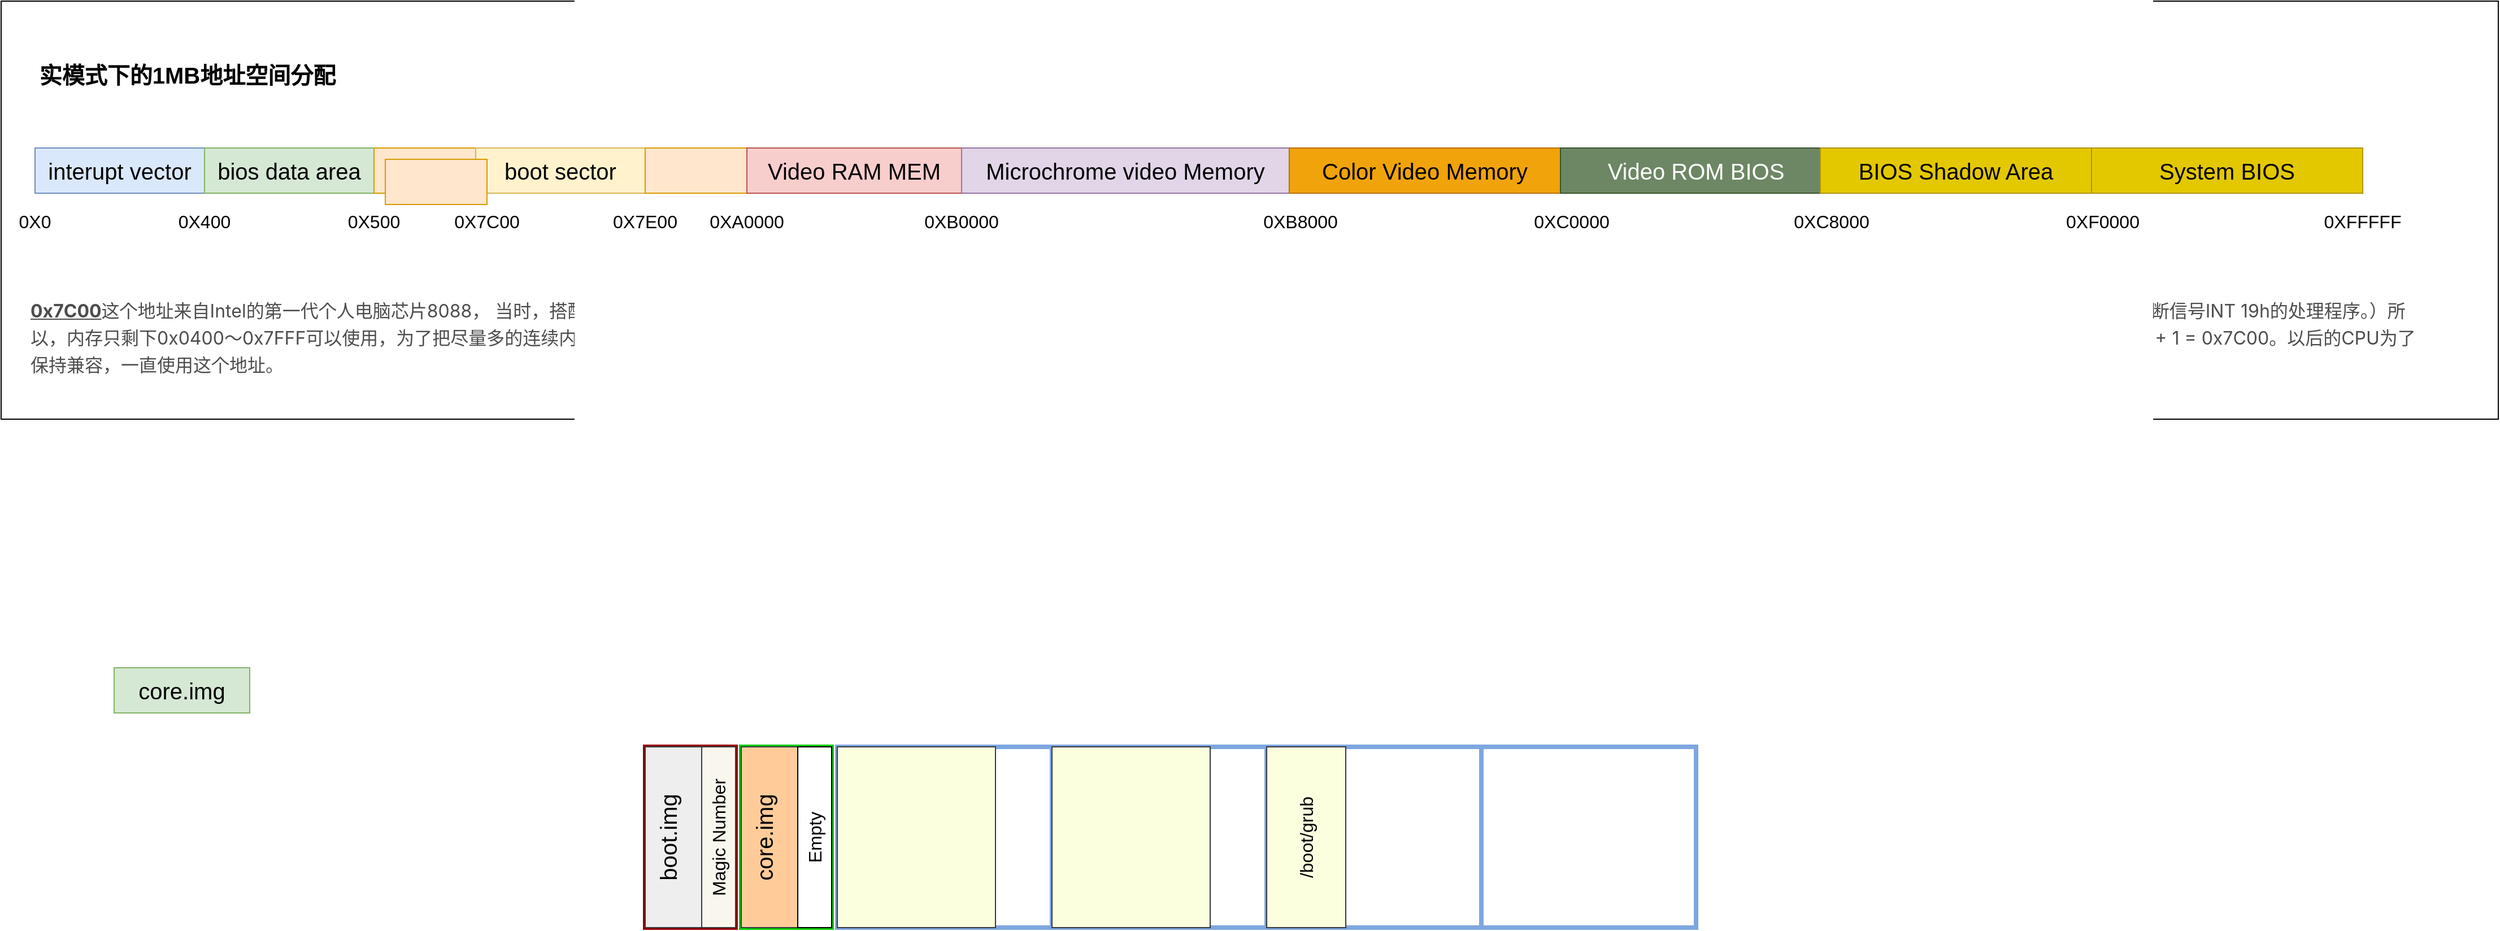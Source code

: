 <mxfile version="24.3.1" type="github">
  <diagram id="wFE0QG_FPsp0jaGvCLVb" name="Page-1">
    <mxGraphModel dx="3428" dy="922" grid="1" gridSize="10" guides="1" tooltips="1" connect="1" arrows="1" fold="1" page="1" pageScale="1" pageWidth="850" pageHeight="1100" math="0" shadow="0">
      <root>
        <mxCell id="0" />
        <mxCell id="1" parent="0" />
        <mxCell id="s_7mGbBZ-8Ej9yZiGYav-41" value="" style="whiteSpace=wrap;html=1;labelBorderColor=#CC0000;strokeColor=#990000;strokeWidth=4;" vertex="1" parent="1">
          <mxGeometry x="-300" y="740" width="80" height="160" as="geometry" />
        </mxCell>
        <mxCell id="s_7mGbBZ-8Ej9yZiGYav-25" value="" style="whiteSpace=wrap;html=1;" vertex="1" parent="1">
          <mxGeometry x="-870" y="80" width="2210" height="370" as="geometry" />
        </mxCell>
        <mxCell id="s_7mGbBZ-8Ej9yZiGYav-1" value="&lt;font style=&quot;font-size: 20px;&quot;&gt;interupt vector&lt;/font&gt;" style="rounded=0;whiteSpace=wrap;html=1;fillColor=#dae8fc;strokeColor=#6c8ebf;fontStyle=0;fontSize=20;" vertex="1" parent="1">
          <mxGeometry x="-840" y="210" width="150" height="40" as="geometry" />
        </mxCell>
        <mxCell id="s_7mGbBZ-8Ej9yZiGYav-2" value="bios data area" style="rounded=0;whiteSpace=wrap;html=1;fillColor=#d5e8d4;strokeColor=#82b366;fontStyle=0;fontSize=20;" vertex="1" parent="1">
          <mxGeometry x="-690" y="210" width="150" height="40" as="geometry" />
        </mxCell>
        <mxCell id="s_7mGbBZ-8Ej9yZiGYav-4" value="" style="rounded=0;whiteSpace=wrap;html=1;fillColor=#ffe6cc;strokeColor=#d79b00;fontStyle=0;fontSize=20;" vertex="1" parent="1">
          <mxGeometry x="-540" y="210" width="90" height="40" as="geometry" />
        </mxCell>
        <mxCell id="s_7mGbBZ-8Ej9yZiGYav-5" value="boot sector" style="rounded=0;whiteSpace=wrap;html=1;fillColor=#fff2cc;strokeColor=#d6b656;fontStyle=0;fontSize=20;" vertex="1" parent="1">
          <mxGeometry x="-450" y="210" width="150" height="40" as="geometry" />
        </mxCell>
        <mxCell id="s_7mGbBZ-8Ej9yZiGYav-6" value="" style="rounded=0;whiteSpace=wrap;html=1;fillColor=#ffe6cc;strokeColor=#d79b00;fontStyle=0;fontSize=20;" vertex="1" parent="1">
          <mxGeometry x="-300" y="210" width="90" height="40" as="geometry" />
        </mxCell>
        <mxCell id="s_7mGbBZ-8Ej9yZiGYav-7" value="Video RAM MEM" style="rounded=0;whiteSpace=wrap;html=1;fillColor=#f8cecc;strokeColor=#b85450;fontStyle=0;fontSize=20;" vertex="1" parent="1">
          <mxGeometry x="-210" y="210" width="190" height="40" as="geometry" />
        </mxCell>
        <mxCell id="s_7mGbBZ-8Ej9yZiGYav-8" value="Microchrome video Memory" style="rounded=0;whiteSpace=wrap;html=1;fillColor=#e1d5e7;strokeColor=#9673a6;fontStyle=0;fontSize=20;" vertex="1" parent="1">
          <mxGeometry x="-20" y="210" width="290" height="40" as="geometry" />
        </mxCell>
        <mxCell id="s_7mGbBZ-8Ej9yZiGYav-9" value="Color Video Memory" style="rounded=0;whiteSpace=wrap;html=1;fillColor=#f0a30a;strokeColor=#BD7000;fontStyle=0;fontSize=20;fontColor=#000000;" vertex="1" parent="1">
          <mxGeometry x="270" y="210" width="240" height="40" as="geometry" />
        </mxCell>
        <mxCell id="s_7mGbBZ-8Ej9yZiGYav-10" value="Video ROM BIOS" style="rounded=0;whiteSpace=wrap;html=1;fillColor=#6d8764;strokeColor=#3A5431;fontStyle=0;fontSize=20;fontColor=#ffffff;" vertex="1" parent="1">
          <mxGeometry x="510" y="210" width="240" height="40" as="geometry" />
        </mxCell>
        <mxCell id="s_7mGbBZ-8Ej9yZiGYav-11" value="BIOS Shadow Area" style="rounded=0;whiteSpace=wrap;html=1;fillColor=#e3c800;strokeColor=#B09500;fontStyle=0;fontSize=20;fontColor=#000000;" vertex="1" parent="1">
          <mxGeometry x="740" y="210" width="240" height="40" as="geometry" />
        </mxCell>
        <mxCell id="s_7mGbBZ-8Ej9yZiGYav-12" value="System BIOS" style="rounded=0;whiteSpace=wrap;html=1;fillColor=#e3c800;strokeColor=#B09500;fontStyle=0;fontSize=20;fontColor=#000000;" vertex="1" parent="1">
          <mxGeometry x="980" y="210" width="240" height="40" as="geometry" />
        </mxCell>
        <mxCell id="s_7mGbBZ-8Ej9yZiGYav-13" value="&lt;font style=&quot;font-size: 16px;&quot;&gt;0X0&lt;/font&gt;" style="text;strokeColor=none;align=center;fillColor=none;html=1;verticalAlign=middle;whiteSpace=wrap;rounded=0;" vertex="1" parent="1">
          <mxGeometry x="-870" y="260" width="60" height="30" as="geometry" />
        </mxCell>
        <mxCell id="s_7mGbBZ-8Ej9yZiGYav-14" value="&lt;font style=&quot;font-size: 16px;&quot;&gt;0X400&lt;/font&gt;" style="text;strokeColor=none;align=center;fillColor=none;html=1;verticalAlign=middle;whiteSpace=wrap;rounded=0;" vertex="1" parent="1">
          <mxGeometry x="-720" y="260" width="60" height="30" as="geometry" />
        </mxCell>
        <mxCell id="s_7mGbBZ-8Ej9yZiGYav-15" value="&lt;font style=&quot;font-size: 16px;&quot;&gt;0X500&lt;/font&gt;" style="text;strokeColor=none;align=center;fillColor=none;html=1;verticalAlign=middle;whiteSpace=wrap;rounded=0;" vertex="1" parent="1">
          <mxGeometry x="-570" y="260" width="60" height="30" as="geometry" />
        </mxCell>
        <mxCell id="s_7mGbBZ-8Ej9yZiGYav-16" value="&lt;font style=&quot;font-size: 16px;&quot;&gt;0X7C00&lt;/font&gt;" style="text;strokeColor=none;align=center;fillColor=none;html=1;verticalAlign=middle;whiteSpace=wrap;rounded=0;" vertex="1" parent="1">
          <mxGeometry x="-470" y="260" width="60" height="30" as="geometry" />
        </mxCell>
        <mxCell id="s_7mGbBZ-8Ej9yZiGYav-17" value="&lt;font style=&quot;font-size: 16px;&quot;&gt;0X7E00&lt;/font&gt;" style="text;strokeColor=none;align=center;fillColor=none;html=1;verticalAlign=middle;whiteSpace=wrap;rounded=0;" vertex="1" parent="1">
          <mxGeometry x="-330" y="260" width="60" height="30" as="geometry" />
        </mxCell>
        <mxCell id="s_7mGbBZ-8Ej9yZiGYav-18" value="&lt;font style=&quot;font-size: 16px;&quot;&gt;0XA0000&lt;/font&gt;" style="text;strokeColor=none;align=center;fillColor=none;html=1;verticalAlign=middle;whiteSpace=wrap;rounded=0;" vertex="1" parent="1">
          <mxGeometry x="-240" y="260" width="60" height="30" as="geometry" />
        </mxCell>
        <mxCell id="s_7mGbBZ-8Ej9yZiGYav-19" value="&lt;font style=&quot;font-size: 16px;&quot;&gt;0XB0000&lt;/font&gt;" style="text;strokeColor=none;align=center;fillColor=none;html=1;verticalAlign=middle;whiteSpace=wrap;rounded=0;" vertex="1" parent="1">
          <mxGeometry x="-50" y="260" width="60" height="30" as="geometry" />
        </mxCell>
        <mxCell id="s_7mGbBZ-8Ej9yZiGYav-20" value="&lt;font style=&quot;font-size: 16px;&quot;&gt;0XB8000&lt;/font&gt;" style="text;strokeColor=none;align=center;fillColor=none;html=1;verticalAlign=middle;whiteSpace=wrap;rounded=0;" vertex="1" parent="1">
          <mxGeometry x="250" y="260" width="60" height="30" as="geometry" />
        </mxCell>
        <mxCell id="s_7mGbBZ-8Ej9yZiGYav-21" value="&lt;font style=&quot;font-size: 16px;&quot;&gt;0XC0000&lt;/font&gt;" style="text;strokeColor=none;align=center;fillColor=none;html=1;verticalAlign=middle;whiteSpace=wrap;rounded=0;" vertex="1" parent="1">
          <mxGeometry x="490" y="260" width="60" height="30" as="geometry" />
        </mxCell>
        <mxCell id="s_7mGbBZ-8Ej9yZiGYav-22" value="&lt;font style=&quot;font-size: 16px;&quot;&gt;0XC8000&lt;/font&gt;" style="text;strokeColor=none;align=center;fillColor=none;html=1;verticalAlign=middle;whiteSpace=wrap;rounded=0;" vertex="1" parent="1">
          <mxGeometry x="720" y="260" width="60" height="30" as="geometry" />
        </mxCell>
        <mxCell id="s_7mGbBZ-8Ej9yZiGYav-23" value="&lt;font style=&quot;font-size: 16px;&quot;&gt;0XF0000&lt;/font&gt;" style="text;strokeColor=none;align=center;fillColor=none;html=1;verticalAlign=middle;whiteSpace=wrap;rounded=0;" vertex="1" parent="1">
          <mxGeometry x="960" y="260" width="60" height="30" as="geometry" />
        </mxCell>
        <mxCell id="s_7mGbBZ-8Ej9yZiGYav-24" value="&lt;font style=&quot;font-size: 16px;&quot;&gt;0XFFFFF&lt;/font&gt;" style="text;strokeColor=none;align=center;fillColor=none;html=1;verticalAlign=middle;whiteSpace=wrap;rounded=0;" vertex="1" parent="1">
          <mxGeometry x="1190" y="260" width="60" height="30" as="geometry" />
        </mxCell>
        <mxCell id="s_7mGbBZ-8Ej9yZiGYav-26" value="&lt;font style=&quot;font-size: 20px;&quot;&gt;实模式下的1MB地址空间分配&lt;/font&gt;" style="text;strokeColor=none;align=center;fillColor=none;html=1;verticalAlign=middle;whiteSpace=wrap;rounded=0;fontStyle=1" vertex="1" parent="1">
          <mxGeometry x="-860" y="130" width="310" height="30" as="geometry" />
        </mxCell>
        <mxCell id="s_7mGbBZ-8Ej9yZiGYav-27" value="&lt;p style=&quot;box-sizing: border-box; outline: 0px; margin: 0px 0px 16px; padding: 0px; font-size: 16px; color: rgb(77, 77, 77); overflow: auto hidden; font-synthesis-style: auto; overflow-wrap: break-word; font-family: -apple-system, &amp;quot;SF UI Text&amp;quot;, Arial, &amp;quot;PingFang SC&amp;quot;, &amp;quot;Hiragino Sans GB&amp;quot;, &amp;quot;Microsoft YaHei&amp;quot;, &amp;quot;WenQuanYi Micro Hei&amp;quot;, sans-serif, SimHei, SimSun; text-align: start; background-color: rgb(255, 255, 255); line-height: 24px !important;&quot;&gt;&lt;u&gt;&lt;b&gt;0x7C00&lt;/b&gt;&lt;/u&gt;这个地址来自Intel的第一代个人电脑芯片8088， 当时，搭配的操作系统是86-DOS。这个操作系统需要的内存最少是32KB（0X0000~0X7FFFF）,8088芯片本身需要占用0x0000～0x03FF，用来保存各种中断处理程序的储存位置。（主引导记录本身就是中断信号INT 19h的处理程序。）所以，内存只剩下0x0400～0x7FFF可以使用，为了把尽量多的连续内存留给操作系统，主引导记录就被放到了内存地址的尾部。由于一个扇区是512字节，主引导记录本身也会产生数据，需要另外留出512字节保存。所以，它的预留位置就变成了：0x7FFF - 512 - 512 + 1 = 0x7C00。以后的CPU为了保持兼容，一直使用这个地址。&lt;/p&gt;" style="text;strokeColor=none;align=center;fillColor=none;html=1;verticalAlign=middle;whiteSpace=wrap;rounded=0;" vertex="1" parent="1">
          <mxGeometry x="-845" y="310" width="2125" height="150" as="geometry" />
        </mxCell>
        <mxCell id="s_7mGbBZ-8Ej9yZiGYav-29" value="" style="rounded=0;whiteSpace=wrap;html=1;fillColor=#eeeeee;strokeColor=#36393d;fontStyle=0;fontSize=20;" vertex="1" parent="1">
          <mxGeometry x="-300" y="740" width="50" height="160" as="geometry" />
        </mxCell>
        <mxCell id="s_7mGbBZ-8Ej9yZiGYav-30" value="core.img" style="rounded=0;whiteSpace=wrap;html=1;fillColor=#d5e8d4;strokeColor=#82b366;fontStyle=0;fontSize=20;" vertex="1" parent="1">
          <mxGeometry x="-770" y="670" width="120" height="40" as="geometry" />
        </mxCell>
        <mxCell id="s_7mGbBZ-8Ej9yZiGYav-31" value="" style="rounded=0;whiteSpace=wrap;html=1;fillColor=#ffe6cc;strokeColor=#d79b00;fontStyle=0;fontSize=20;" vertex="1" parent="1">
          <mxGeometry x="-530" y="220" width="90" height="40" as="geometry" />
        </mxCell>
        <mxCell id="s_7mGbBZ-8Ej9yZiGYav-38" value="&lt;font style=&quot;font-size: 20px;&quot;&gt;boot.img&lt;/font&gt;" style="text;strokeColor=none;align=center;fillColor=none;html=1;verticalAlign=middle;whiteSpace=wrap;rounded=0;rotation=-90;" vertex="1" parent="1">
          <mxGeometry x="-310" y="805" width="60" height="30" as="geometry" />
        </mxCell>
        <mxCell id="s_7mGbBZ-8Ej9yZiGYav-39" value="" style="rounded=0;whiteSpace=wrap;html=1;fillColor=#f9f7ed;strokeColor=#36393d;fontStyle=0;fontSize=20;" vertex="1" parent="1">
          <mxGeometry x="-250" y="740" width="30" height="160" as="geometry" />
        </mxCell>
        <mxCell id="s_7mGbBZ-8Ej9yZiGYav-40" value="&lt;font style=&quot;font-size: 16px;&quot;&gt;Magic Number&lt;/font&gt;" style="text;strokeColor=none;align=center;fillColor=none;html=1;verticalAlign=middle;whiteSpace=wrap;rounded=0;rotation=-90;" vertex="1" parent="1">
          <mxGeometry x="-305" y="805" width="140" height="30" as="geometry" />
        </mxCell>
        <mxCell id="s_7mGbBZ-8Ej9yZiGYav-42" value="" style="whiteSpace=wrap;html=1;labelBorderColor=#CC0000;strokeColor=#00CC00;strokeWidth=4;" vertex="1" parent="1">
          <mxGeometry x="-215" y="740" width="80" height="160" as="geometry" />
        </mxCell>
        <mxCell id="s_7mGbBZ-8Ej9yZiGYav-43" value="" style="rounded=0;whiteSpace=wrap;html=1;fillColor=#ffcc99;strokeColor=#36393d;fontStyle=0;fontSize=20;" vertex="1" parent="1">
          <mxGeometry x="-215" y="740" width="50" height="160" as="geometry" />
        </mxCell>
        <mxCell id="s_7mGbBZ-8Ej9yZiGYav-44" value="&lt;font style=&quot;font-size: 20px;&quot;&gt;core.img&lt;/font&gt;" style="text;strokeColor=none;align=center;fillColor=none;html=1;verticalAlign=middle;whiteSpace=wrap;rounded=0;rotation=-90;" vertex="1" parent="1">
          <mxGeometry x="-225" y="805" width="60" height="30" as="geometry" />
        </mxCell>
        <mxCell id="s_7mGbBZ-8Ej9yZiGYav-45" value="" style="rounded=0;whiteSpace=wrap;html=1;fontStyle=0;fontSize=20;" vertex="1" parent="1">
          <mxGeometry x="-165" y="740" width="30" height="160" as="geometry" />
        </mxCell>
        <mxCell id="s_7mGbBZ-8Ej9yZiGYav-46" value="&lt;font style=&quot;font-size: 16px;&quot;&gt;Empty&lt;/font&gt;" style="text;strokeColor=none;align=center;fillColor=none;html=1;verticalAlign=middle;whiteSpace=wrap;rounded=0;rotation=-90;" vertex="1" parent="1">
          <mxGeometry x="-220" y="805" width="140" height="30" as="geometry" />
        </mxCell>
        <mxCell id="s_7mGbBZ-8Ej9yZiGYav-47" value="" style="whiteSpace=wrap;html=1;labelBorderColor=#CC0000;strokeColor=#7EA6E0;strokeWidth=4;" vertex="1" parent="1">
          <mxGeometry x="-130" y="740" width="190" height="160" as="geometry" />
        </mxCell>
        <mxCell id="s_7mGbBZ-8Ej9yZiGYav-48" value="" style="whiteSpace=wrap;html=1;labelBorderColor=#CC0000;strokeColor=#7EA6E0;strokeWidth=4;" vertex="1" parent="1">
          <mxGeometry x="60" y="740" width="190" height="160" as="geometry" />
        </mxCell>
        <mxCell id="s_7mGbBZ-8Ej9yZiGYav-49" value="" style="whiteSpace=wrap;html=1;labelBorderColor=#CC0000;strokeColor=#7EA6E0;strokeWidth=4;" vertex="1" parent="1">
          <mxGeometry x="250" y="740" width="190" height="160" as="geometry" />
        </mxCell>
        <mxCell id="s_7mGbBZ-8Ej9yZiGYav-50" value="" style="whiteSpace=wrap;html=1;labelBorderColor=#CC0000;strokeColor=#7EA6E0;strokeWidth=4;" vertex="1" parent="1">
          <mxGeometry x="440" y="740" width="190" height="160" as="geometry" />
        </mxCell>
        <mxCell id="s_7mGbBZ-8Ej9yZiGYav-51" value="" style="rounded=0;whiteSpace=wrap;html=1;fillColor=#FCFFDE;strokeColor=#36393d;fontStyle=0;fontSize=20;" vertex="1" parent="1">
          <mxGeometry x="-130" y="740" width="140" height="160" as="geometry" />
        </mxCell>
        <mxCell id="s_7mGbBZ-8Ej9yZiGYav-52" value="" style="rounded=0;whiteSpace=wrap;html=1;fillColor=#FCFFDE;strokeColor=#36393d;fontStyle=0;fontSize=20;" vertex="1" parent="1">
          <mxGeometry x="60" y="740" width="140" height="160" as="geometry" />
        </mxCell>
        <mxCell id="s_7mGbBZ-8Ej9yZiGYav-53" value="" style="rounded=0;whiteSpace=wrap;html=1;fillColor=#FCFFDE;strokeColor=#36393d;fontStyle=0;fontSize=20;" vertex="1" parent="1">
          <mxGeometry x="250" y="740" width="70" height="160" as="geometry" />
        </mxCell>
        <mxCell id="s_7mGbBZ-8Ej9yZiGYav-54" value="&lt;font style=&quot;font-size: 16px;&quot;&gt;/boot/grub&lt;/font&gt;" style="text;strokeColor=none;align=center;fillColor=none;html=1;verticalAlign=middle;whiteSpace=wrap;rounded=0;rotation=-90;" vertex="1" parent="1">
          <mxGeometry x="215" y="805" width="140" height="30" as="geometry" />
        </mxCell>
      </root>
    </mxGraphModel>
  </diagram>
</mxfile>
